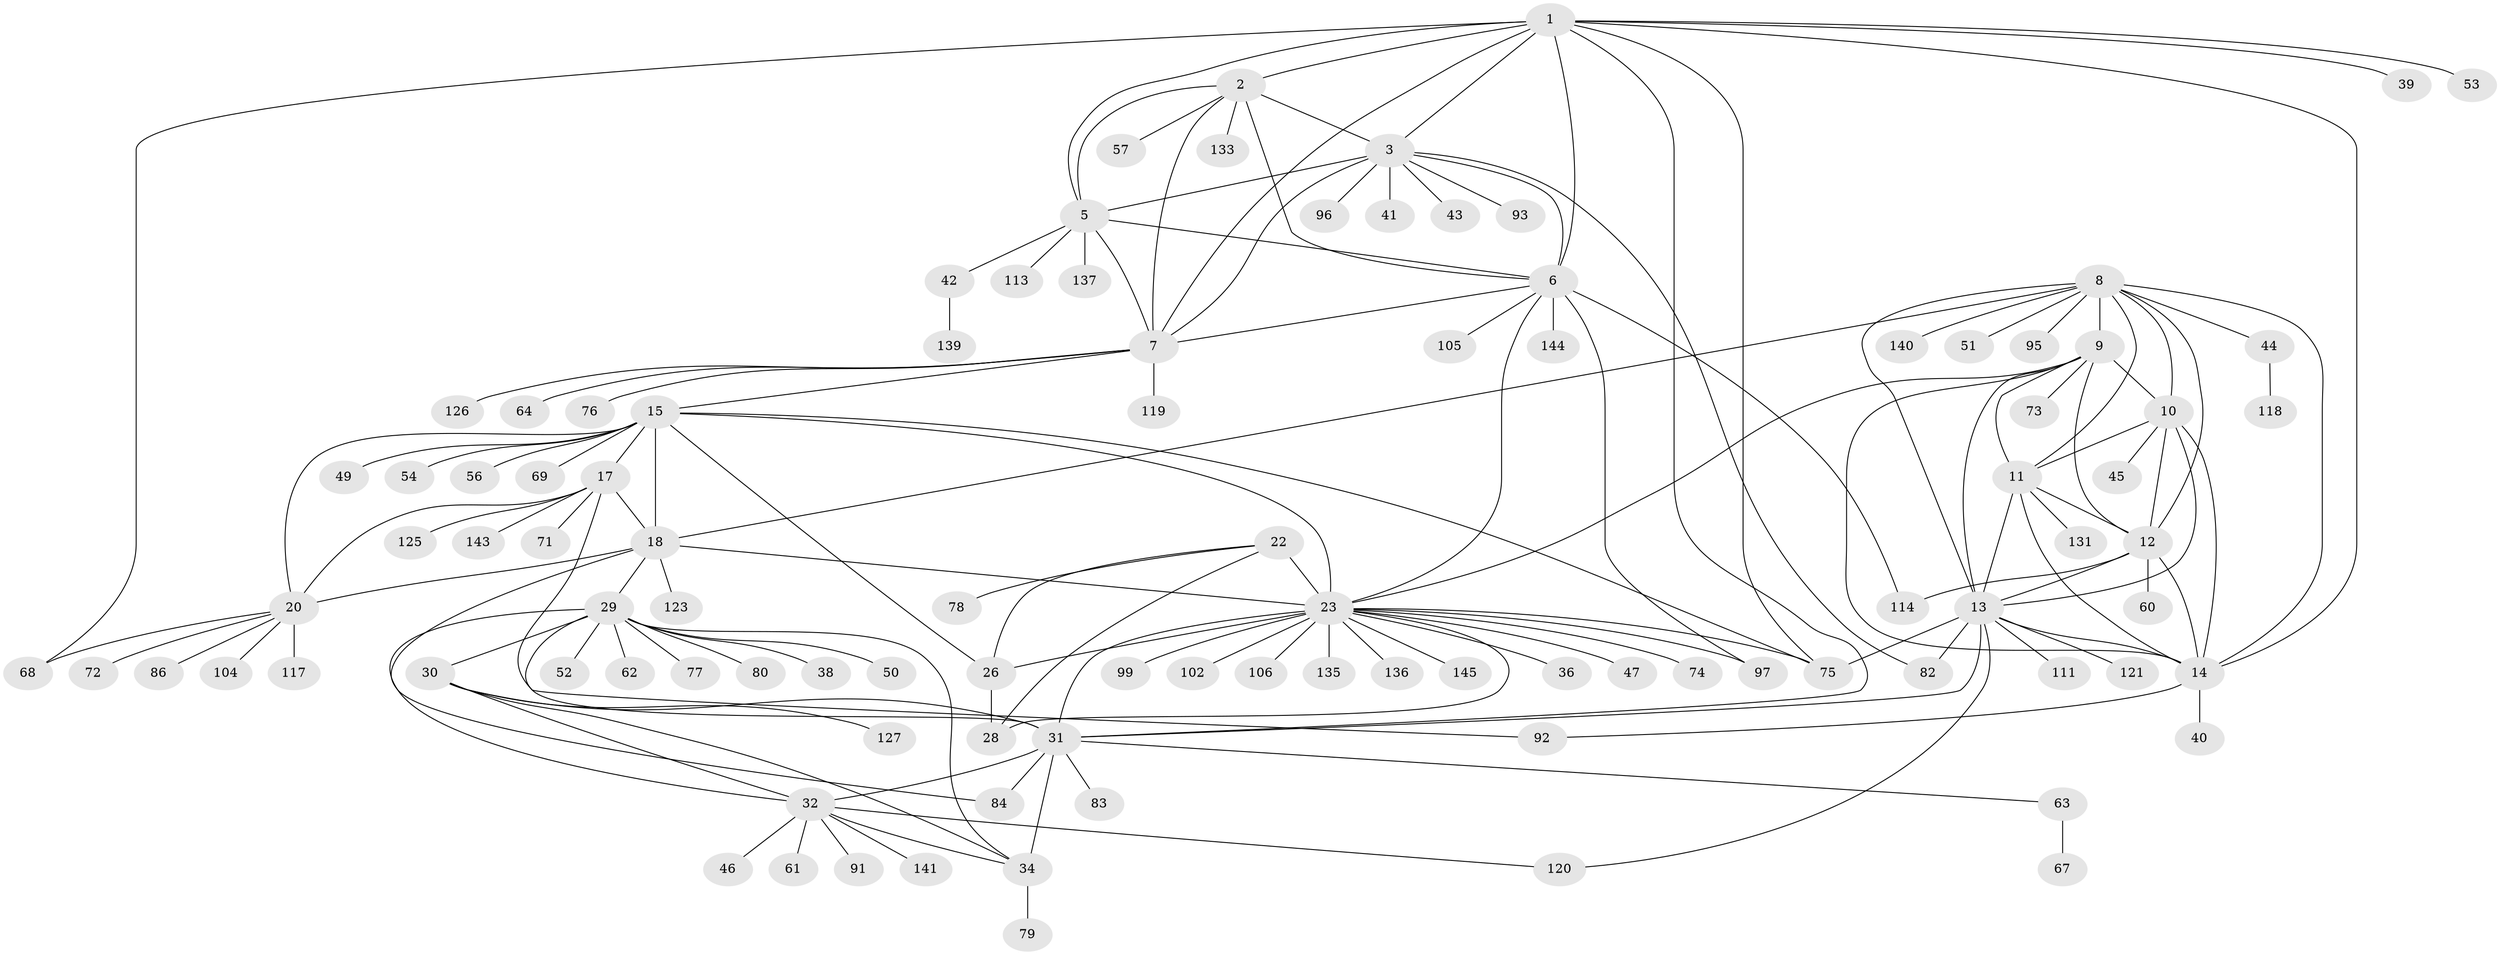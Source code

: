 // original degree distribution, {12: 0.006896551724137931, 9: 0.041379310344827586, 11: 0.05517241379310345, 6: 0.020689655172413793, 8: 0.05517241379310345, 7: 0.020689655172413793, 13: 0.013793103448275862, 15: 0.013793103448275862, 10: 0.006896551724137931, 14: 0.006896551724137931, 1: 0.6, 2: 0.1310344827586207, 3: 0.013793103448275862, 4: 0.013793103448275862}
// Generated by graph-tools (version 1.1) at 2025/19/03/04/25 18:19:31]
// undirected, 101 vertices, 155 edges
graph export_dot {
graph [start="1"]
  node [color=gray90,style=filled];
  1;
  2 [super="+128"];
  3 [super="+4"];
  5;
  6;
  7;
  8;
  9;
  10;
  11 [super="+59+55"];
  12;
  13 [super="+48"];
  14;
  15 [super="+16"];
  17 [super="+70"];
  18 [super="+19"];
  20;
  22;
  23 [super="+27+129+134+24"];
  26 [super="+107"];
  28 [super="+81+37"];
  29 [super="+88"];
  30;
  31 [super="+33+132"];
  32;
  34 [super="+142+100"];
  36;
  38;
  39;
  40;
  41;
  42;
  43;
  44;
  45;
  46;
  47;
  49;
  50 [super="+124"];
  51;
  52;
  53;
  54;
  56 [super="+108"];
  57;
  60;
  61 [super="+98+94"];
  62;
  63;
  64;
  67;
  68;
  69;
  71;
  72;
  73;
  74;
  75 [super="+87+85"];
  76;
  77;
  78;
  79;
  80;
  82 [super="+112+115+130"];
  83;
  84;
  86;
  91;
  92;
  93 [super="+116"];
  95;
  96;
  97;
  99;
  102;
  104;
  105;
  106;
  111;
  113;
  114;
  117;
  118;
  119;
  120;
  121;
  123;
  125;
  126;
  127;
  131;
  133;
  135;
  136;
  137;
  139;
  140;
  141;
  143;
  144;
  145;
  1 -- 2;
  1 -- 3 [weight=2];
  1 -- 5;
  1 -- 6;
  1 -- 7;
  1 -- 14;
  1 -- 39;
  1 -- 53;
  1 -- 68;
  1 -- 31;
  1 -- 75;
  2 -- 3 [weight=2];
  2 -- 5;
  2 -- 6;
  2 -- 7;
  2 -- 57;
  2 -- 133;
  3 -- 5 [weight=2];
  3 -- 6 [weight=2];
  3 -- 7 [weight=2];
  3 -- 41;
  3 -- 43;
  3 -- 82;
  3 -- 93;
  3 -- 96;
  5 -- 6;
  5 -- 7;
  5 -- 42;
  5 -- 113;
  5 -- 137;
  6 -- 7;
  6 -- 97;
  6 -- 105;
  6 -- 114;
  6 -- 144;
  6 -- 23;
  7 -- 64;
  7 -- 76;
  7 -- 119;
  7 -- 126;
  7 -- 15;
  8 -- 9;
  8 -- 10;
  8 -- 11;
  8 -- 12;
  8 -- 13;
  8 -- 14;
  8 -- 44;
  8 -- 51;
  8 -- 95;
  8 -- 140;
  8 -- 18;
  9 -- 10;
  9 -- 11;
  9 -- 12;
  9 -- 13;
  9 -- 14;
  9 -- 23;
  9 -- 73;
  10 -- 11;
  10 -- 12;
  10 -- 13;
  10 -- 14;
  10 -- 45;
  11 -- 12;
  11 -- 13;
  11 -- 14;
  11 -- 131;
  12 -- 13;
  12 -- 14;
  12 -- 60;
  12 -- 114;
  13 -- 14;
  13 -- 75;
  13 -- 111;
  13 -- 120;
  13 -- 121;
  13 -- 31;
  13 -- 82;
  14 -- 40;
  14 -- 92;
  15 -- 17 [weight=2];
  15 -- 18 [weight=6];
  15 -- 20 [weight=2];
  15 -- 69;
  15 -- 75;
  15 -- 49;
  15 -- 54;
  15 -- 56;
  15 -- 26;
  15 -- 23;
  17 -- 18 [weight=3];
  17 -- 20;
  17 -- 71;
  17 -- 92;
  17 -- 125;
  17 -- 143;
  18 -- 20 [weight=3];
  18 -- 84;
  18 -- 123;
  18 -- 29;
  18 -- 23;
  20 -- 68;
  20 -- 72;
  20 -- 86;
  20 -- 104;
  20 -- 117;
  22 -- 23 [weight=4];
  22 -- 26;
  22 -- 28;
  22 -- 78;
  23 -- 26 [weight=4];
  23 -- 28 [weight=4];
  23 -- 75;
  23 -- 36;
  23 -- 136;
  23 -- 74;
  23 -- 106;
  23 -- 31;
  23 -- 97;
  23 -- 99;
  23 -- 102;
  23 -- 135;
  23 -- 47;
  23 -- 145;
  26 -- 28;
  29 -- 30;
  29 -- 31 [weight=3];
  29 -- 32;
  29 -- 34;
  29 -- 38;
  29 -- 50;
  29 -- 52;
  29 -- 62;
  29 -- 77;
  29 -- 80;
  30 -- 31 [weight=3];
  30 -- 32;
  30 -- 34;
  30 -- 127;
  31 -- 32 [weight=3];
  31 -- 34 [weight=3];
  31 -- 83;
  31 -- 63;
  31 -- 84 [weight=2];
  32 -- 34;
  32 -- 46;
  32 -- 61;
  32 -- 91;
  32 -- 120;
  32 -- 141;
  34 -- 79;
  42 -- 139;
  44 -- 118;
  63 -- 67;
}
